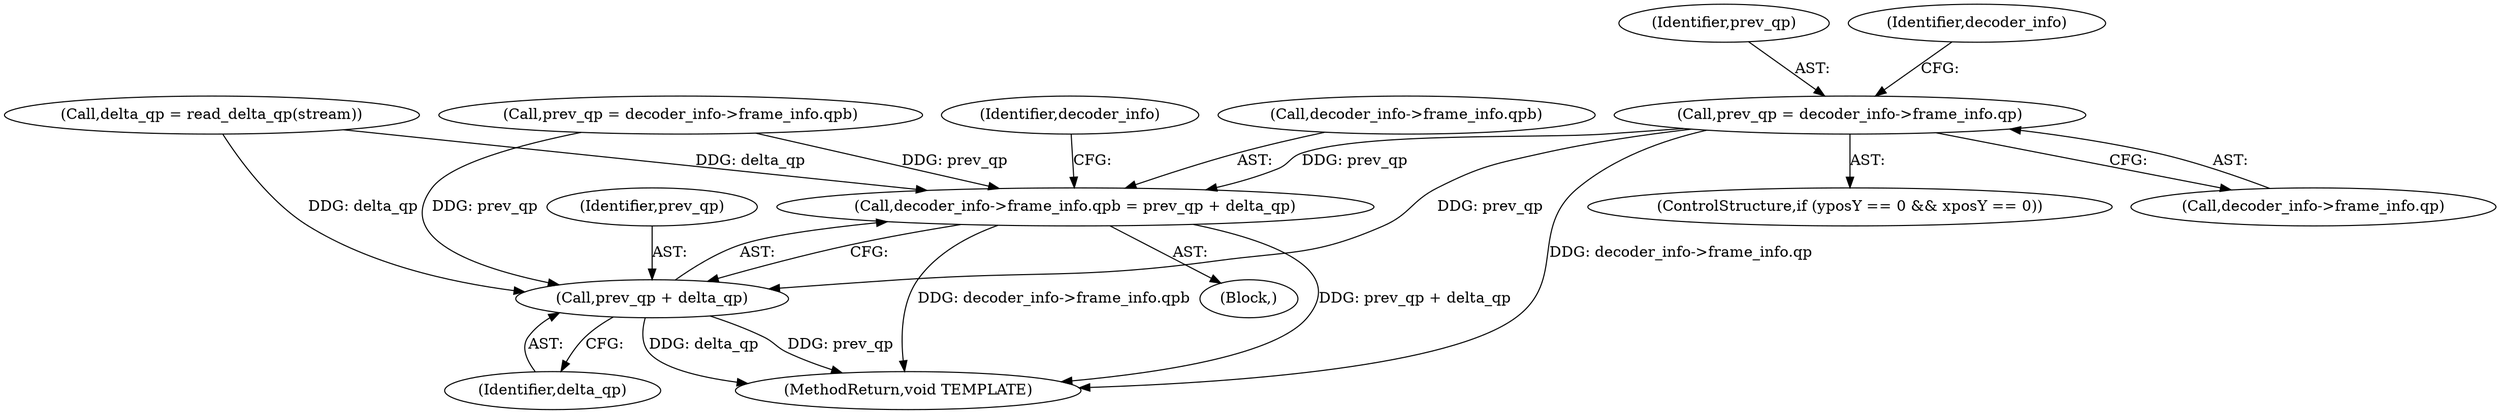 digraph "0_thor_18de8f9f0762c3a542b1122589edb8af859d9813@pointer" {
"1000248" [label="(Call,prev_qp = decoder_info->frame_info.qp)"];
"1000263" [label="(Call,decoder_info->frame_info.qpb = prev_qp + delta_qp)"];
"1000269" [label="(Call,prev_qp + delta_qp)"];
"1000263" [label="(Call,decoder_info->frame_info.qpb = prev_qp + delta_qp)"];
"1000264" [label="(Call,decoder_info->frame_info.qpb)"];
"1000256" [label="(Call,prev_qp = decoder_info->frame_info.qpb)"];
"1000235" [label="(Call,delta_qp = read_delta_qp(stream))"];
"1000249" [label="(Identifier,prev_qp)"];
"1000370" [label="(MethodReturn,void TEMPLATE)"];
"1000271" [label="(Identifier,delta_qp)"];
"1000276" [label="(Identifier,decoder_info)"];
"1000233" [label="(Block,)"];
"1000240" [label="(ControlStructure,if (yposY == 0 && xposY == 0))"];
"1000270" [label="(Identifier,prev_qp)"];
"1000250" [label="(Call,decoder_info->frame_info.qp)"];
"1000269" [label="(Call,prev_qp + delta_qp)"];
"1000248" [label="(Call,prev_qp = decoder_info->frame_info.qp)"];
"1000266" [label="(Identifier,decoder_info)"];
"1000248" -> "1000240"  [label="AST: "];
"1000248" -> "1000250"  [label="CFG: "];
"1000249" -> "1000248"  [label="AST: "];
"1000250" -> "1000248"  [label="AST: "];
"1000266" -> "1000248"  [label="CFG: "];
"1000248" -> "1000370"  [label="DDG: decoder_info->frame_info.qp"];
"1000248" -> "1000263"  [label="DDG: prev_qp"];
"1000248" -> "1000269"  [label="DDG: prev_qp"];
"1000263" -> "1000233"  [label="AST: "];
"1000263" -> "1000269"  [label="CFG: "];
"1000264" -> "1000263"  [label="AST: "];
"1000269" -> "1000263"  [label="AST: "];
"1000276" -> "1000263"  [label="CFG: "];
"1000263" -> "1000370"  [label="DDG: prev_qp + delta_qp"];
"1000263" -> "1000370"  [label="DDG: decoder_info->frame_info.qpb"];
"1000256" -> "1000263"  [label="DDG: prev_qp"];
"1000235" -> "1000263"  [label="DDG: delta_qp"];
"1000269" -> "1000271"  [label="CFG: "];
"1000270" -> "1000269"  [label="AST: "];
"1000271" -> "1000269"  [label="AST: "];
"1000269" -> "1000370"  [label="DDG: prev_qp"];
"1000269" -> "1000370"  [label="DDG: delta_qp"];
"1000256" -> "1000269"  [label="DDG: prev_qp"];
"1000235" -> "1000269"  [label="DDG: delta_qp"];
}
